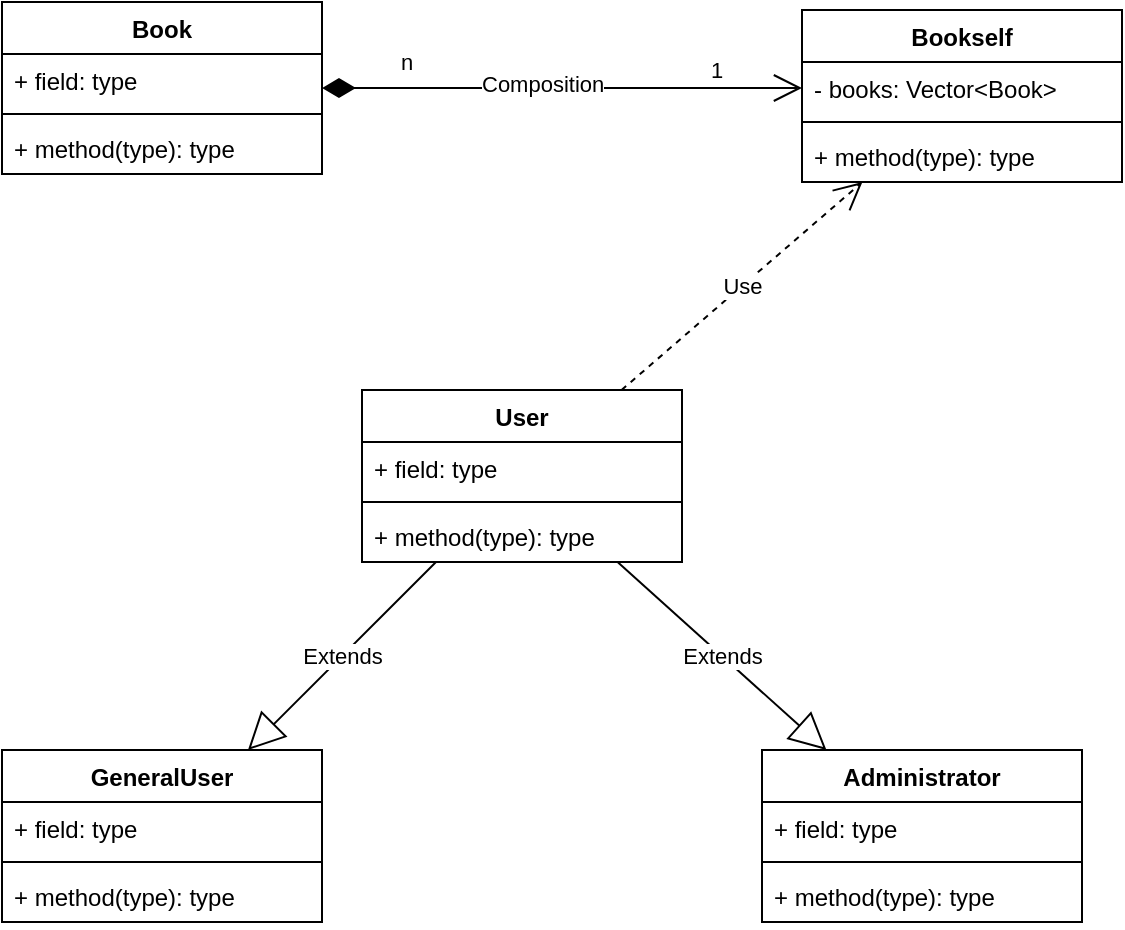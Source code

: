 <mxfile version="21.1.5" type="device">
  <diagram name="第 1 页" id="waq2LUvoVULk2OCczqQ4">
    <mxGraphModel dx="1050" dy="549" grid="1" gridSize="10" guides="1" tooltips="1" connect="1" arrows="1" fold="1" page="1" pageScale="1" pageWidth="827" pageHeight="1169" math="0" shadow="0">
      <root>
        <mxCell id="0" />
        <mxCell id="1" parent="0" />
        <mxCell id="l1l0JNXfxWXuYNqhRpa8-1" value="Administrator" style="swimlane;fontStyle=1;align=center;verticalAlign=top;childLayout=stackLayout;horizontal=1;startSize=26;horizontalStack=0;resizeParent=1;resizeParentMax=0;resizeLast=0;collapsible=1;marginBottom=0;whiteSpace=wrap;html=1;" vertex="1" parent="1">
          <mxGeometry x="520" y="410" width="160" height="86" as="geometry" />
        </mxCell>
        <mxCell id="l1l0JNXfxWXuYNqhRpa8-2" value="+ field: type" style="text;strokeColor=none;fillColor=none;align=left;verticalAlign=top;spacingLeft=4;spacingRight=4;overflow=hidden;rotatable=0;points=[[0,0.5],[1,0.5]];portConstraint=eastwest;whiteSpace=wrap;html=1;" vertex="1" parent="l1l0JNXfxWXuYNqhRpa8-1">
          <mxGeometry y="26" width="160" height="26" as="geometry" />
        </mxCell>
        <mxCell id="l1l0JNXfxWXuYNqhRpa8-3" value="" style="line;strokeWidth=1;fillColor=none;align=left;verticalAlign=middle;spacingTop=-1;spacingLeft=3;spacingRight=3;rotatable=0;labelPosition=right;points=[];portConstraint=eastwest;strokeColor=inherit;" vertex="1" parent="l1l0JNXfxWXuYNqhRpa8-1">
          <mxGeometry y="52" width="160" height="8" as="geometry" />
        </mxCell>
        <mxCell id="l1l0JNXfxWXuYNqhRpa8-4" value="+ method(type): type" style="text;strokeColor=none;fillColor=none;align=left;verticalAlign=top;spacingLeft=4;spacingRight=4;overflow=hidden;rotatable=0;points=[[0,0.5],[1,0.5]];portConstraint=eastwest;whiteSpace=wrap;html=1;" vertex="1" parent="l1l0JNXfxWXuYNqhRpa8-1">
          <mxGeometry y="60" width="160" height="26" as="geometry" />
        </mxCell>
        <mxCell id="l1l0JNXfxWXuYNqhRpa8-5" value="Book" style="swimlane;fontStyle=1;align=center;verticalAlign=top;childLayout=stackLayout;horizontal=1;startSize=26;horizontalStack=0;resizeParent=1;resizeParentMax=0;resizeLast=0;collapsible=1;marginBottom=0;whiteSpace=wrap;html=1;" vertex="1" parent="1">
          <mxGeometry x="140" y="36" width="160" height="86" as="geometry" />
        </mxCell>
        <mxCell id="l1l0JNXfxWXuYNqhRpa8-6" value="+ field: type" style="text;strokeColor=none;fillColor=none;align=left;verticalAlign=top;spacingLeft=4;spacingRight=4;overflow=hidden;rotatable=0;points=[[0,0.5],[1,0.5]];portConstraint=eastwest;whiteSpace=wrap;html=1;" vertex="1" parent="l1l0JNXfxWXuYNqhRpa8-5">
          <mxGeometry y="26" width="160" height="26" as="geometry" />
        </mxCell>
        <mxCell id="l1l0JNXfxWXuYNqhRpa8-7" value="" style="line;strokeWidth=1;fillColor=none;align=left;verticalAlign=middle;spacingTop=-1;spacingLeft=3;spacingRight=3;rotatable=0;labelPosition=right;points=[];portConstraint=eastwest;strokeColor=inherit;" vertex="1" parent="l1l0JNXfxWXuYNqhRpa8-5">
          <mxGeometry y="52" width="160" height="8" as="geometry" />
        </mxCell>
        <mxCell id="l1l0JNXfxWXuYNqhRpa8-8" value="+ method(type): type" style="text;strokeColor=none;fillColor=none;align=left;verticalAlign=top;spacingLeft=4;spacingRight=4;overflow=hidden;rotatable=0;points=[[0,0.5],[1,0.5]];portConstraint=eastwest;whiteSpace=wrap;html=1;" vertex="1" parent="l1l0JNXfxWXuYNqhRpa8-5">
          <mxGeometry y="60" width="160" height="26" as="geometry" />
        </mxCell>
        <mxCell id="l1l0JNXfxWXuYNqhRpa8-9" value="GeneralUser" style="swimlane;fontStyle=1;align=center;verticalAlign=top;childLayout=stackLayout;horizontal=1;startSize=26;horizontalStack=0;resizeParent=1;resizeParentMax=0;resizeLast=0;collapsible=1;marginBottom=0;whiteSpace=wrap;html=1;" vertex="1" parent="1">
          <mxGeometry x="140" y="410" width="160" height="86" as="geometry" />
        </mxCell>
        <mxCell id="l1l0JNXfxWXuYNqhRpa8-10" value="+ field: type" style="text;strokeColor=none;fillColor=none;align=left;verticalAlign=top;spacingLeft=4;spacingRight=4;overflow=hidden;rotatable=0;points=[[0,0.5],[1,0.5]];portConstraint=eastwest;whiteSpace=wrap;html=1;" vertex="1" parent="l1l0JNXfxWXuYNqhRpa8-9">
          <mxGeometry y="26" width="160" height="26" as="geometry" />
        </mxCell>
        <mxCell id="l1l0JNXfxWXuYNqhRpa8-11" value="" style="line;strokeWidth=1;fillColor=none;align=left;verticalAlign=middle;spacingTop=-1;spacingLeft=3;spacingRight=3;rotatable=0;labelPosition=right;points=[];portConstraint=eastwest;strokeColor=inherit;" vertex="1" parent="l1l0JNXfxWXuYNqhRpa8-9">
          <mxGeometry y="52" width="160" height="8" as="geometry" />
        </mxCell>
        <mxCell id="l1l0JNXfxWXuYNqhRpa8-12" value="+ method(type): type" style="text;strokeColor=none;fillColor=none;align=left;verticalAlign=top;spacingLeft=4;spacingRight=4;overflow=hidden;rotatable=0;points=[[0,0.5],[1,0.5]];portConstraint=eastwest;whiteSpace=wrap;html=1;" vertex="1" parent="l1l0JNXfxWXuYNqhRpa8-9">
          <mxGeometry y="60" width="160" height="26" as="geometry" />
        </mxCell>
        <mxCell id="l1l0JNXfxWXuYNqhRpa8-13" value="Bookself" style="swimlane;fontStyle=1;align=center;verticalAlign=top;childLayout=stackLayout;horizontal=1;startSize=26;horizontalStack=0;resizeParent=1;resizeParentMax=0;resizeLast=0;collapsible=1;marginBottom=0;whiteSpace=wrap;html=1;" vertex="1" parent="1">
          <mxGeometry x="540" y="40" width="160" height="86" as="geometry" />
        </mxCell>
        <mxCell id="l1l0JNXfxWXuYNqhRpa8-14" value="- books: Vector&amp;lt;Book&amp;gt;" style="text;strokeColor=none;fillColor=none;align=left;verticalAlign=top;spacingLeft=4;spacingRight=4;overflow=hidden;rotatable=0;points=[[0,0.5],[1,0.5]];portConstraint=eastwest;whiteSpace=wrap;html=1;" vertex="1" parent="l1l0JNXfxWXuYNqhRpa8-13">
          <mxGeometry y="26" width="160" height="26" as="geometry" />
        </mxCell>
        <mxCell id="l1l0JNXfxWXuYNqhRpa8-15" value="" style="line;strokeWidth=1;fillColor=none;align=left;verticalAlign=middle;spacingTop=-1;spacingLeft=3;spacingRight=3;rotatable=0;labelPosition=right;points=[];portConstraint=eastwest;strokeColor=inherit;" vertex="1" parent="l1l0JNXfxWXuYNqhRpa8-13">
          <mxGeometry y="52" width="160" height="8" as="geometry" />
        </mxCell>
        <mxCell id="l1l0JNXfxWXuYNqhRpa8-16" value="+ method(type): type" style="text;strokeColor=none;fillColor=none;align=left;verticalAlign=top;spacingLeft=4;spacingRight=4;overflow=hidden;rotatable=0;points=[[0,0.5],[1,0.5]];portConstraint=eastwest;whiteSpace=wrap;html=1;" vertex="1" parent="l1l0JNXfxWXuYNqhRpa8-13">
          <mxGeometry y="60" width="160" height="26" as="geometry" />
        </mxCell>
        <mxCell id="l1l0JNXfxWXuYNqhRpa8-17" value="User" style="swimlane;fontStyle=1;align=center;verticalAlign=top;childLayout=stackLayout;horizontal=1;startSize=26;horizontalStack=0;resizeParent=1;resizeParentMax=0;resizeLast=0;collapsible=1;marginBottom=0;whiteSpace=wrap;html=1;" vertex="1" parent="1">
          <mxGeometry x="320" y="230" width="160" height="86" as="geometry" />
        </mxCell>
        <mxCell id="l1l0JNXfxWXuYNqhRpa8-18" value="+ field: type" style="text;strokeColor=none;fillColor=none;align=left;verticalAlign=top;spacingLeft=4;spacingRight=4;overflow=hidden;rotatable=0;points=[[0,0.5],[1,0.5]];portConstraint=eastwest;whiteSpace=wrap;html=1;" vertex="1" parent="l1l0JNXfxWXuYNqhRpa8-17">
          <mxGeometry y="26" width="160" height="26" as="geometry" />
        </mxCell>
        <mxCell id="l1l0JNXfxWXuYNqhRpa8-19" value="" style="line;strokeWidth=1;fillColor=none;align=left;verticalAlign=middle;spacingTop=-1;spacingLeft=3;spacingRight=3;rotatable=0;labelPosition=right;points=[];portConstraint=eastwest;strokeColor=inherit;" vertex="1" parent="l1l0JNXfxWXuYNqhRpa8-17">
          <mxGeometry y="52" width="160" height="8" as="geometry" />
        </mxCell>
        <mxCell id="l1l0JNXfxWXuYNqhRpa8-20" value="+ method(type): type" style="text;strokeColor=none;fillColor=none;align=left;verticalAlign=top;spacingLeft=4;spacingRight=4;overflow=hidden;rotatable=0;points=[[0,0.5],[1,0.5]];portConstraint=eastwest;whiteSpace=wrap;html=1;" vertex="1" parent="l1l0JNXfxWXuYNqhRpa8-17">
          <mxGeometry y="60" width="160" height="26" as="geometry" />
        </mxCell>
        <mxCell id="l1l0JNXfxWXuYNqhRpa8-21" value="Extends" style="endArrow=block;endSize=16;endFill=0;html=1;rounded=0;" edge="1" parent="1" source="l1l0JNXfxWXuYNqhRpa8-17" target="l1l0JNXfxWXuYNqhRpa8-9">
          <mxGeometry width="160" relative="1" as="geometry">
            <mxPoint x="300" y="350" as="sourcePoint" />
            <mxPoint x="460" y="350" as="targetPoint" />
          </mxGeometry>
        </mxCell>
        <mxCell id="l1l0JNXfxWXuYNqhRpa8-22" value="Extends" style="endArrow=block;endSize=16;endFill=0;html=1;rounded=0;" edge="1" parent="1" source="l1l0JNXfxWXuYNqhRpa8-17" target="l1l0JNXfxWXuYNqhRpa8-1">
          <mxGeometry width="160" relative="1" as="geometry">
            <mxPoint x="350" y="360" as="sourcePoint" />
            <mxPoint x="510" y="360" as="targetPoint" />
            <Array as="points" />
          </mxGeometry>
        </mxCell>
        <mxCell id="l1l0JNXfxWXuYNqhRpa8-33" value="Composition" style="endArrow=open;html=1;endSize=12;startArrow=diamondThin;startSize=14;startFill=1;edgeStyle=orthogonalEdgeStyle;align=left;verticalAlign=bottom;rounded=0;entryX=0;entryY=0.5;entryDx=0;entryDy=0;" edge="1" parent="1" source="l1l0JNXfxWXuYNqhRpa8-5" target="l1l0JNXfxWXuYNqhRpa8-14">
          <mxGeometry x="-0.348" y="-7" relative="1" as="geometry">
            <mxPoint x="334" y="150" as="sourcePoint" />
            <mxPoint x="470" y="110" as="targetPoint" />
            <mxPoint as="offset" />
          </mxGeometry>
        </mxCell>
        <mxCell id="l1l0JNXfxWXuYNqhRpa8-34" value="1" style="edgeLabel;html=1;align=center;verticalAlign=middle;resizable=0;points=[];" vertex="1" connectable="0" parent="l1l0JNXfxWXuYNqhRpa8-33">
          <mxGeometry x="0.172" y="-2" relative="1" as="geometry">
            <mxPoint x="56" y="-11" as="offset" />
          </mxGeometry>
        </mxCell>
        <mxCell id="l1l0JNXfxWXuYNqhRpa8-36" value="n" style="edgeLabel;html=1;align=center;verticalAlign=middle;resizable=0;points=[];" vertex="1" connectable="0" parent="l1l0JNXfxWXuYNqhRpa8-33">
          <mxGeometry x="-0.215" y="-2" relative="1" as="geometry">
            <mxPoint x="-52" y="-15" as="offset" />
          </mxGeometry>
        </mxCell>
        <mxCell id="l1l0JNXfxWXuYNqhRpa8-37" value="Use" style="endArrow=open;endSize=12;dashed=1;html=1;rounded=0;" edge="1" parent="1" source="l1l0JNXfxWXuYNqhRpa8-17" target="l1l0JNXfxWXuYNqhRpa8-13">
          <mxGeometry width="160" relative="1" as="geometry">
            <mxPoint x="330" y="200" as="sourcePoint" />
            <mxPoint x="490" y="200" as="targetPoint" />
          </mxGeometry>
        </mxCell>
      </root>
    </mxGraphModel>
  </diagram>
</mxfile>
